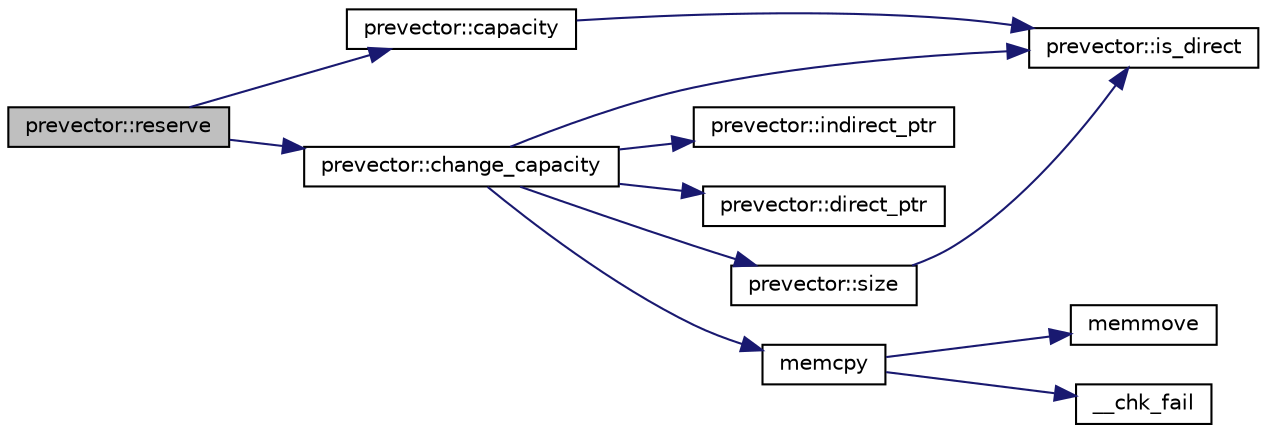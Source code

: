 digraph "prevector::reserve"
{
  edge [fontname="Helvetica",fontsize="10",labelfontname="Helvetica",labelfontsize="10"];
  node [fontname="Helvetica",fontsize="10",shape=record];
  rankdir="LR";
  Node534 [label="prevector::reserve",height=0.2,width=0.4,color="black", fillcolor="grey75", style="filled", fontcolor="black"];
  Node534 -> Node535 [color="midnightblue",fontsize="10",style="solid",fontname="Helvetica"];
  Node535 [label="prevector::capacity",height=0.2,width=0.4,color="black", fillcolor="white", style="filled",URL="$de/d38/classprevector.html#a833f4c9e5c4804fb8ac57b708657af24"];
  Node535 -> Node536 [color="midnightblue",fontsize="10",style="solid",fontname="Helvetica"];
  Node536 [label="prevector::is_direct",height=0.2,width=0.4,color="black", fillcolor="white", style="filled",URL="$de/d38/classprevector.html#a933e204a7e29c6bbc85479d023c00ff8"];
  Node534 -> Node537 [color="midnightblue",fontsize="10",style="solid",fontname="Helvetica"];
  Node537 [label="prevector::change_capacity",height=0.2,width=0.4,color="black", fillcolor="white", style="filled",URL="$de/d38/classprevector.html#a0e673654d3b7d8d6f79534e17f68741a"];
  Node537 -> Node536 [color="midnightblue",fontsize="10",style="solid",fontname="Helvetica"];
  Node537 -> Node538 [color="midnightblue",fontsize="10",style="solid",fontname="Helvetica"];
  Node538 [label="prevector::indirect_ptr",height=0.2,width=0.4,color="black", fillcolor="white", style="filled",URL="$de/d38/classprevector.html#ae3343cc65be9fd678b4a6f8305624de6"];
  Node537 -> Node539 [color="midnightblue",fontsize="10",style="solid",fontname="Helvetica"];
  Node539 [label="prevector::direct_ptr",height=0.2,width=0.4,color="black", fillcolor="white", style="filled",URL="$de/d38/classprevector.html#a20150a43dd87c33f0e855a55bd3418e8"];
  Node537 -> Node540 [color="midnightblue",fontsize="10",style="solid",fontname="Helvetica"];
  Node540 [label="memcpy",height=0.2,width=0.4,color="black", fillcolor="white", style="filled",URL="$d5/d9f/glibc__compat_8cpp.html#a0f46826ab0466591e136db24394923cf"];
  Node540 -> Node541 [color="midnightblue",fontsize="10",style="solid",fontname="Helvetica"];
  Node541 [label="memmove",height=0.2,width=0.4,color="black", fillcolor="white", style="filled",URL="$d5/d9f/glibc__compat_8cpp.html#a9778d49e9029dd75bc53ecbbf9f5e9a1"];
  Node540 -> Node542 [color="midnightblue",fontsize="10",style="solid",fontname="Helvetica"];
  Node542 [label="__chk_fail",height=0.2,width=0.4,color="black", fillcolor="white", style="filled",URL="$d5/d9f/glibc__compat_8cpp.html#a424ac71631da5ada2976630ff67051d1"];
  Node537 -> Node543 [color="midnightblue",fontsize="10",style="solid",fontname="Helvetica"];
  Node543 [label="prevector::size",height=0.2,width=0.4,color="black", fillcolor="white", style="filled",URL="$de/d38/classprevector.html#a626f7d206dbc24e5610631809762758b"];
  Node543 -> Node536 [color="midnightblue",fontsize="10",style="solid",fontname="Helvetica"];
}
